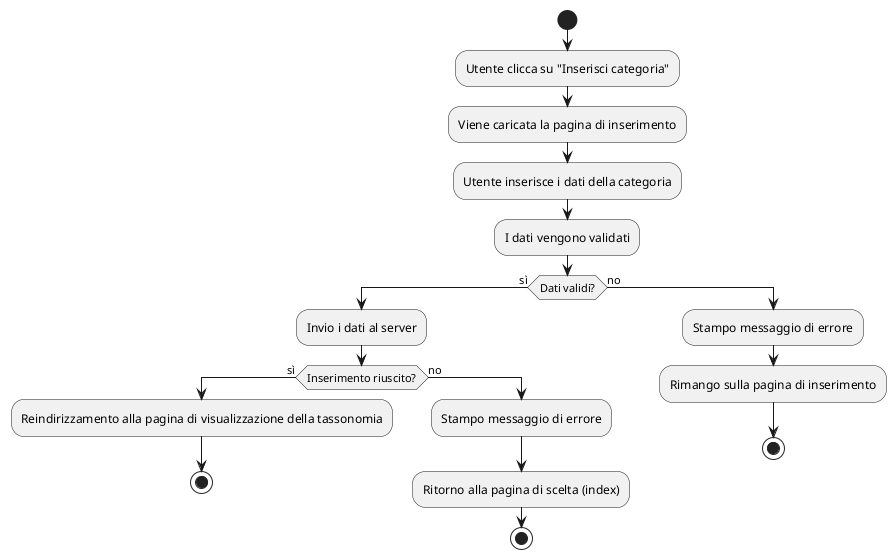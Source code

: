 @startuml Crea_categoria
start

:Utente clicca su "Inserisci categoria";
:Viene caricata la pagina di inserimento;

:Utente inserisce i dati della categoria;
:I dati vengono validati;

if (Dati validi?) then (sì)
    :Invio i dati al server;

    if (Inserimento riuscito?) then (sì)
        :Reindirizzamento alla pagina di visualizzazione della tassonomia;
        stop
    else (no)
        :Stampo messaggio di errore;
        :Ritorno alla pagina di scelta (index);
        stop
    endif

else (no)
    :Stampo messaggio di errore;
    :Rimango sulla pagina di inserimento;
    stop
endif
@enduml
